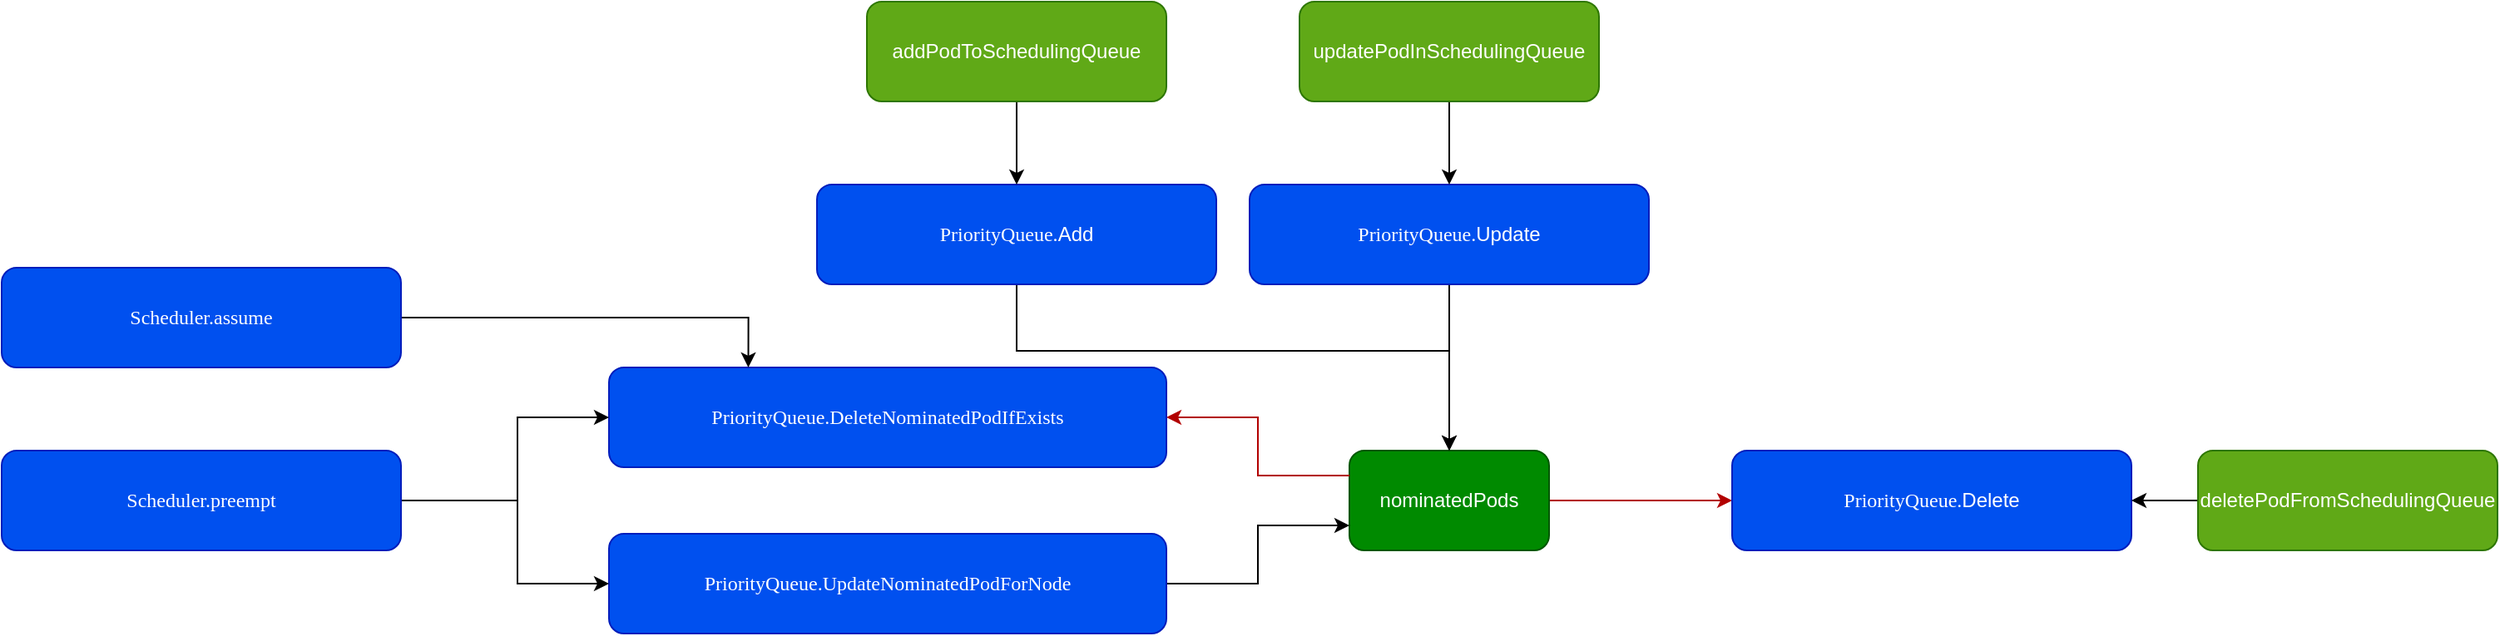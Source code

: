 <mxfile version="12.9.12" type="device"><diagram id="WoPduaHC4KyirpH_YO-S" name="第 1 页"><mxGraphModel dx="1773" dy="1894" grid="1" gridSize="10" guides="1" tooltips="1" connect="1" arrows="1" fold="1" page="1" pageScale="1" pageWidth="827" pageHeight="1169" math="0" shadow="0"><root><mxCell id="0"/><mxCell id="1" parent="0"/><mxCell id="Qao9QCM_Gahi-X0_UaJn-5" style="edgeStyle=orthogonalEdgeStyle;rounded=0;orthogonalLoop=1;jettySize=auto;html=1;fillColor=#e51400;strokeColor=#B20000;" edge="1" parent="1" source="Qao9QCM_Gahi-X0_UaJn-1" target="Qao9QCM_Gahi-X0_UaJn-2"><mxGeometry relative="1" as="geometry"/></mxCell><mxCell id="Qao9QCM_Gahi-X0_UaJn-1" value="nominatedPods" style="rounded=1;whiteSpace=wrap;html=1;fillColor=#008a00;strokeColor=#005700;fontColor=#ffffff;" vertex="1" parent="1"><mxGeometry x="370" y="100" width="120" height="60" as="geometry"/></mxCell><mxCell id="Qao9QCM_Gahi-X0_UaJn-2" value="&lt;span style=&quot;font-family: &amp;#34;menlo&amp;#34;&quot;&gt;PriorityQueue.&lt;/span&gt;Delete" style="rounded=1;whiteSpace=wrap;html=1;fillColor=#0050ef;strokeColor=#001DBC;fontColor=#ffffff;" vertex="1" parent="1"><mxGeometry x="600" y="100" width="240" height="60" as="geometry"/></mxCell><mxCell id="Qao9QCM_Gahi-X0_UaJn-3" style="edgeStyle=orthogonalEdgeStyle;curved=1;rounded=0;orthogonalLoop=1;jettySize=auto;html=1;entryX=1;entryY=0.5;entryDx=0;entryDy=0;strokeColor=#000000;" edge="1" parent="1" source="Qao9QCM_Gahi-X0_UaJn-4" target="Qao9QCM_Gahi-X0_UaJn-2"><mxGeometry relative="1" as="geometry"/></mxCell><mxCell id="Qao9QCM_Gahi-X0_UaJn-4" value="deletePodFromSchedulingQueue" style="rounded=1;whiteSpace=wrap;html=1;fillColor=#60a917;strokeColor=#2D7600;fontColor=#ffffff;" vertex="1" parent="1"><mxGeometry x="880" y="100" width="180" height="60" as="geometry"/></mxCell><mxCell id="Qao9QCM_Gahi-X0_UaJn-11" style="edgeStyle=orthogonalEdgeStyle;rounded=0;orthogonalLoop=1;jettySize=auto;html=1;" edge="1" parent="1" source="Qao9QCM_Gahi-X0_UaJn-6" target="Qao9QCM_Gahi-X0_UaJn-1"><mxGeometry relative="1" as="geometry"/></mxCell><mxCell id="Qao9QCM_Gahi-X0_UaJn-6" value="&lt;span style=&quot;font-family: &amp;#34;menlo&amp;#34;&quot;&gt;PriorityQueue.&lt;/span&gt;Update" style="rounded=1;whiteSpace=wrap;html=1;fillColor=#0050ef;strokeColor=#001DBC;fontColor=#ffffff;" vertex="1" parent="1"><mxGeometry x="310" y="-60" width="240" height="60" as="geometry"/></mxCell><mxCell id="Qao9QCM_Gahi-X0_UaJn-7" style="edgeStyle=orthogonalEdgeStyle;rounded=0;orthogonalLoop=1;jettySize=auto;html=1;entryX=0.5;entryY=0;entryDx=0;entryDy=0;startArrow=none;startFill=0;endArrow=classic;endFill=1;" edge="1" parent="1" source="Qao9QCM_Gahi-X0_UaJn-8" target="Qao9QCM_Gahi-X0_UaJn-6"><mxGeometry relative="1" as="geometry"/></mxCell><mxCell id="Qao9QCM_Gahi-X0_UaJn-8" value="updatePodInSchedulingQueue" style="rounded=1;whiteSpace=wrap;html=1;fillColor=#60a917;strokeColor=#2D7600;fontColor=#ffffff;" vertex="1" parent="1"><mxGeometry x="340" y="-170" width="180" height="60" as="geometry"/></mxCell><mxCell id="Qao9QCM_Gahi-X0_UaJn-15" style="edgeStyle=orthogonalEdgeStyle;rounded=0;orthogonalLoop=1;jettySize=auto;html=1;entryX=0.5;entryY=0;entryDx=0;entryDy=0;" edge="1" parent="1" source="Qao9QCM_Gahi-X0_UaJn-12" target="Qao9QCM_Gahi-X0_UaJn-1"><mxGeometry relative="1" as="geometry"><Array as="points"><mxPoint x="170" y="40"/><mxPoint x="430" y="40"/></Array></mxGeometry></mxCell><mxCell id="Qao9QCM_Gahi-X0_UaJn-12" value="&lt;span style=&quot;font-family: &amp;#34;menlo&amp;#34;&quot;&gt;PriorityQueue.&lt;/span&gt;Add" style="rounded=1;whiteSpace=wrap;html=1;fillColor=#0050ef;strokeColor=#001DBC;fontColor=#ffffff;" vertex="1" parent="1"><mxGeometry x="50" y="-60" width="240" height="60" as="geometry"/></mxCell><mxCell id="Qao9QCM_Gahi-X0_UaJn-13" style="edgeStyle=orthogonalEdgeStyle;rounded=0;orthogonalLoop=1;jettySize=auto;html=1;entryX=0.5;entryY=0;entryDx=0;entryDy=0;startArrow=none;startFill=0;endArrow=classic;endFill=1;" edge="1" parent="1" source="Qao9QCM_Gahi-X0_UaJn-14" target="Qao9QCM_Gahi-X0_UaJn-12"><mxGeometry relative="1" as="geometry"/></mxCell><mxCell id="Qao9QCM_Gahi-X0_UaJn-14" value="addPodToSchedulingQueue" style="rounded=1;whiteSpace=wrap;html=1;fillColor=#60a917;strokeColor=#2D7600;fontColor=#ffffff;" vertex="1" parent="1"><mxGeometry x="80" y="-170" width="180" height="60" as="geometry"/></mxCell><mxCell id="Qao9QCM_Gahi-X0_UaJn-24" style="edgeStyle=orthogonalEdgeStyle;rounded=0;orthogonalLoop=1;jettySize=auto;html=1;entryX=0;entryY=0.75;entryDx=0;entryDy=0;" edge="1" parent="1" source="Qao9QCM_Gahi-X0_UaJn-16" target="Qao9QCM_Gahi-X0_UaJn-1"><mxGeometry relative="1" as="geometry"/></mxCell><mxCell id="Qao9QCM_Gahi-X0_UaJn-16" value="&lt;span style=&quot;font-family: &amp;#34;menlo&amp;#34;&quot;&gt;PriorityQueue&lt;/span&gt;&lt;span style=&quot;font-family: &amp;#34;menlo&amp;#34; ; font-size: 9pt&quot;&gt;.UpdateNominatedPodForNode&lt;/span&gt;&lt;span style=&quot;font-family: &amp;#34;menlo&amp;#34;&quot;&gt;&lt;br&gt;&lt;/span&gt;" style="rounded=1;whiteSpace=wrap;html=1;fillColor=#0050ef;strokeColor=#001DBC;fontColor=#ffffff;" vertex="1" parent="1"><mxGeometry x="-75" y="150" width="335" height="60" as="geometry"/></mxCell><mxCell id="Qao9QCM_Gahi-X0_UaJn-23" style="edgeStyle=orthogonalEdgeStyle;rounded=0;orthogonalLoop=1;jettySize=auto;html=1;entryX=0;entryY=0.25;entryDx=0;entryDy=0;fillColor=#e51400;strokeColor=#B20000;startArrow=classic;startFill=1;endArrow=none;endFill=0;" edge="1" parent="1" source="Qao9QCM_Gahi-X0_UaJn-17" target="Qao9QCM_Gahi-X0_UaJn-1"><mxGeometry relative="1" as="geometry"/></mxCell><mxCell id="Qao9QCM_Gahi-X0_UaJn-17" value="&lt;pre style=&quot;font-family: &amp;#34;menlo&amp;#34; ; font-size: 9pt&quot;&gt;&lt;pre style=&quot;font-family: &amp;#34;menlo&amp;#34; ; font-size: 9pt&quot;&gt;PriorityQueue.&lt;span&gt;DeleteNominatedPodIfExists&lt;/span&gt;&lt;/pre&gt;&lt;/pre&gt;" style="rounded=1;whiteSpace=wrap;html=1;fillColor=#0050ef;strokeColor=#001DBC;fontColor=#ffffff;" vertex="1" parent="1"><mxGeometry x="-75" y="50" width="335" height="60" as="geometry"/></mxCell><mxCell id="Qao9QCM_Gahi-X0_UaJn-18" style="edgeStyle=orthogonalEdgeStyle;rounded=0;orthogonalLoop=1;jettySize=auto;html=1;entryX=0;entryY=0.5;entryDx=0;entryDy=0;strokeColor=#000000;" edge="1" parent="1" source="Qao9QCM_Gahi-X0_UaJn-20" target="Qao9QCM_Gahi-X0_UaJn-16"><mxGeometry relative="1" as="geometry"><Array as="points"><mxPoint x="-130" y="130"/><mxPoint x="-130" y="180"/></Array></mxGeometry></mxCell><mxCell id="Qao9QCM_Gahi-X0_UaJn-19" style="edgeStyle=orthogonalEdgeStyle;rounded=0;orthogonalLoop=1;jettySize=auto;html=1;entryX=0;entryY=0.5;entryDx=0;entryDy=0;strokeColor=#000000;" edge="1" parent="1" source="Qao9QCM_Gahi-X0_UaJn-20" target="Qao9QCM_Gahi-X0_UaJn-17"><mxGeometry relative="1" as="geometry"><Array as="points"><mxPoint x="-130" y="130"/><mxPoint x="-130" y="80"/></Array></mxGeometry></mxCell><mxCell id="Qao9QCM_Gahi-X0_UaJn-20" value="&lt;pre style=&quot;font-family: &amp;#34;menlo&amp;#34; ; font-size: 9pt&quot;&gt;Scheduler.&lt;span&gt;preempt&lt;/span&gt;&lt;/pre&gt;" style="rounded=1;whiteSpace=wrap;html=1;fillColor=#0050ef;strokeColor=#001DBC;fontColor=#ffffff;" vertex="1" parent="1"><mxGeometry x="-440" y="100" width="240" height="60" as="geometry"/></mxCell><mxCell id="Qao9QCM_Gahi-X0_UaJn-21" style="rounded=0;orthogonalLoop=1;jettySize=auto;html=1;entryX=0.25;entryY=0;entryDx=0;entryDy=0;strokeColor=#000000;edgeStyle=orthogonalEdgeStyle;" edge="1" parent="1" source="Qao9QCM_Gahi-X0_UaJn-22" target="Qao9QCM_Gahi-X0_UaJn-17"><mxGeometry relative="1" as="geometry"><Array as="points"><mxPoint x="9" y="20"/></Array></mxGeometry></mxCell><mxCell id="Qao9QCM_Gahi-X0_UaJn-22" value="&lt;pre style=&quot;font-family: &amp;#34;menlo&amp;#34; ; font-size: 9pt&quot;&gt;Scheduler.&lt;span&gt;assume&lt;/span&gt;&lt;/pre&gt;" style="rounded=1;whiteSpace=wrap;html=1;fillColor=#0050ef;strokeColor=#001DBC;fontColor=#ffffff;" vertex="1" parent="1"><mxGeometry x="-440" y="-10" width="240" height="60" as="geometry"/></mxCell></root></mxGraphModel></diagram></mxfile>